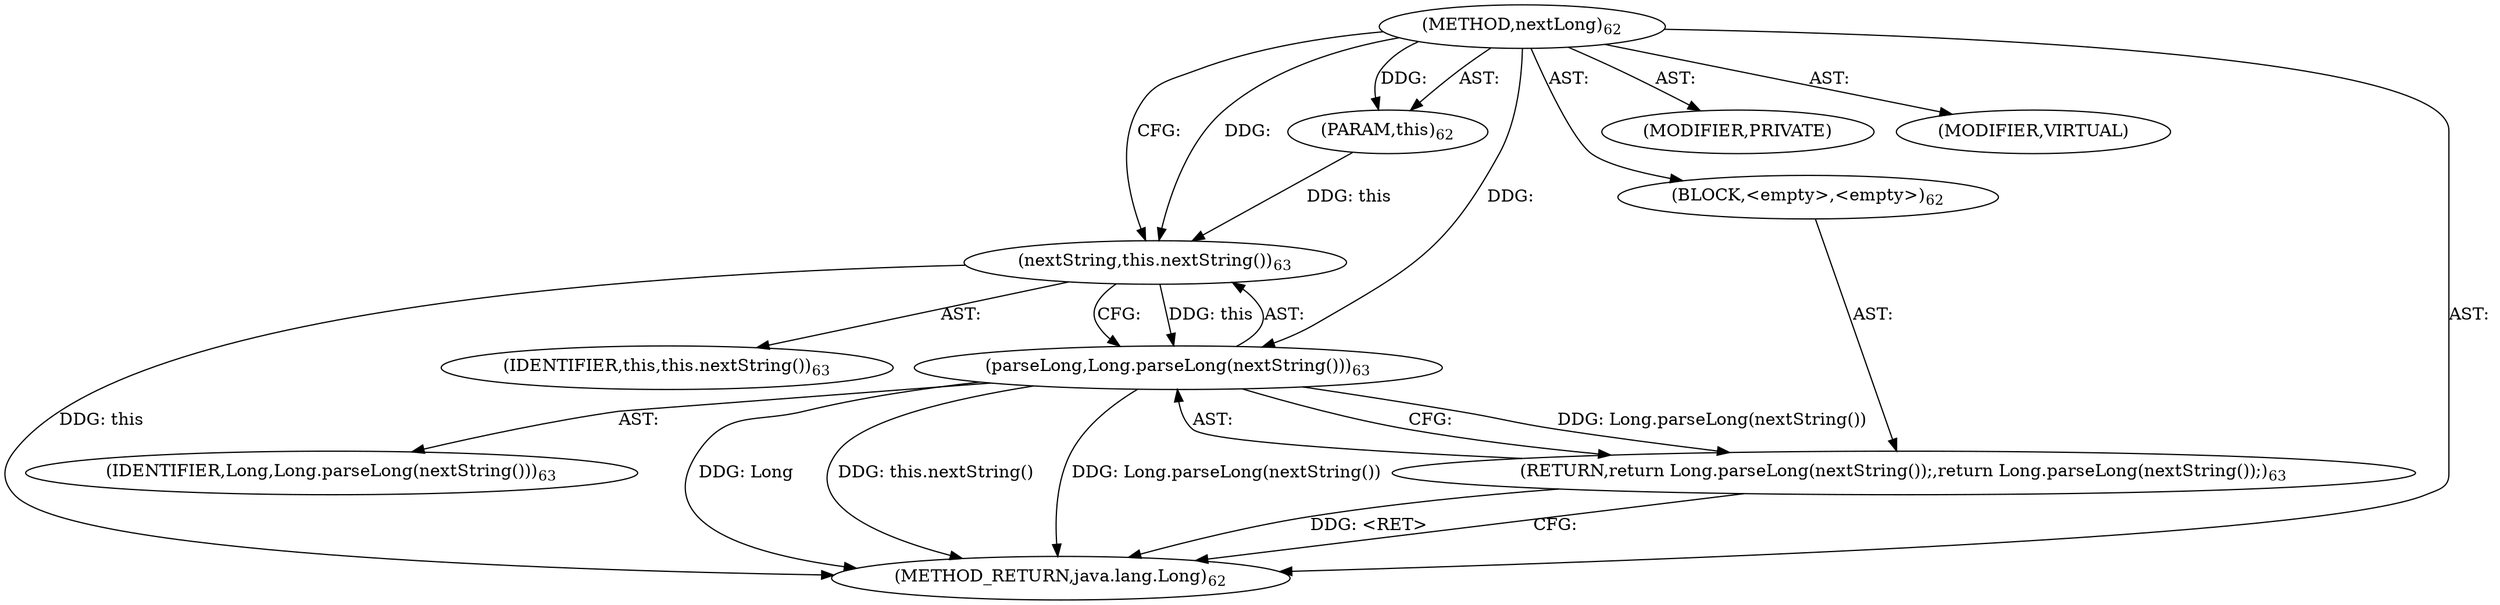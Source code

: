 digraph "nextLong" {  
"307" [label = <(METHOD,nextLong)<SUB>62</SUB>> ]
"13" [label = <(PARAM,this)<SUB>62</SUB>> ]
"308" [label = <(BLOCK,&lt;empty&gt;,&lt;empty&gt;)<SUB>62</SUB>> ]
"309" [label = <(RETURN,return Long.parseLong(nextString());,return Long.parseLong(nextString());)<SUB>63</SUB>> ]
"310" [label = <(parseLong,Long.parseLong(nextString()))<SUB>63</SUB>> ]
"311" [label = <(IDENTIFIER,Long,Long.parseLong(nextString()))<SUB>63</SUB>> ]
"312" [label = <(nextString,this.nextString())<SUB>63</SUB>> ]
"12" [label = <(IDENTIFIER,this,this.nextString())<SUB>63</SUB>> ]
"313" [label = <(MODIFIER,PRIVATE)> ]
"314" [label = <(MODIFIER,VIRTUAL)> ]
"315" [label = <(METHOD_RETURN,java.lang.Long)<SUB>62</SUB>> ]
  "307" -> "13"  [ label = "AST: "] 
  "307" -> "308"  [ label = "AST: "] 
  "307" -> "313"  [ label = "AST: "] 
  "307" -> "314"  [ label = "AST: "] 
  "307" -> "315"  [ label = "AST: "] 
  "308" -> "309"  [ label = "AST: "] 
  "309" -> "310"  [ label = "AST: "] 
  "310" -> "311"  [ label = "AST: "] 
  "310" -> "312"  [ label = "AST: "] 
  "312" -> "12"  [ label = "AST: "] 
  "309" -> "315"  [ label = "CFG: "] 
  "310" -> "309"  [ label = "CFG: "] 
  "312" -> "310"  [ label = "CFG: "] 
  "307" -> "312"  [ label = "CFG: "] 
  "309" -> "315"  [ label = "DDG: &lt;RET&gt;"] 
  "310" -> "315"  [ label = "DDG: Long"] 
  "312" -> "315"  [ label = "DDG: this"] 
  "310" -> "315"  [ label = "DDG: this.nextString()"] 
  "310" -> "315"  [ label = "DDG: Long.parseLong(nextString())"] 
  "307" -> "13"  [ label = "DDG: "] 
  "310" -> "309"  [ label = "DDG: Long.parseLong(nextString())"] 
  "307" -> "310"  [ label = "DDG: "] 
  "312" -> "310"  [ label = "DDG: this"] 
  "13" -> "312"  [ label = "DDG: this"] 
  "307" -> "312"  [ label = "DDG: "] 
}
